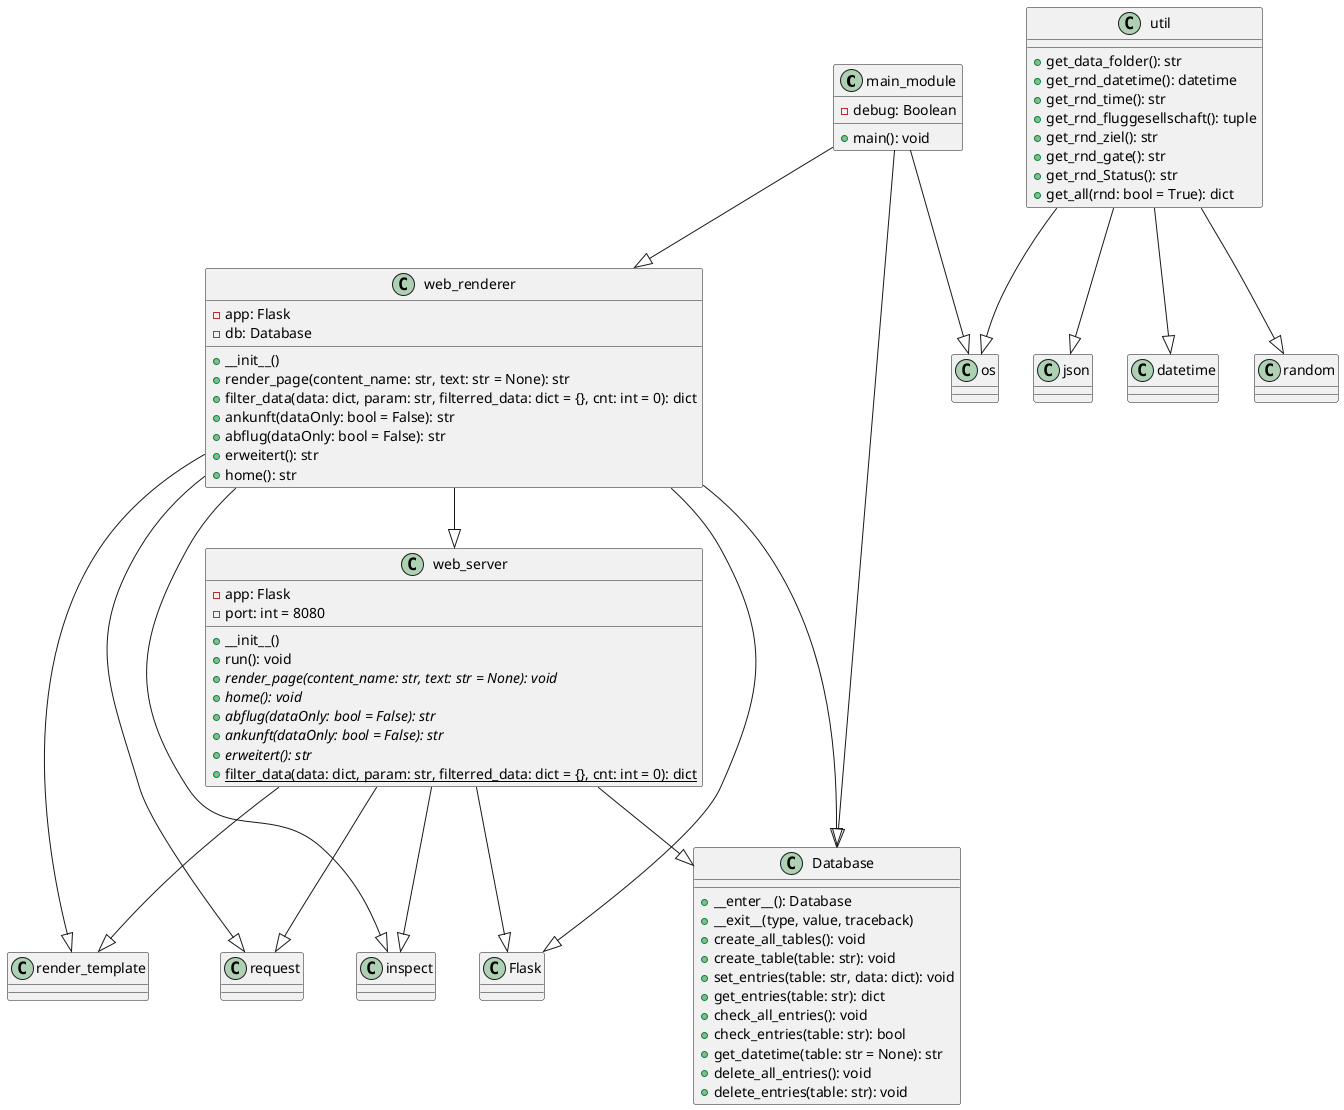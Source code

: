 @startuml

class main_module {
  - debug: Boolean

  + main(): void
}

main_module --|> web_renderer
main_module --|> Database
main_module --|> os

class web_server {
  - app: Flask
  - port: int = 8080

  + __init__()
  + run(): void
  {abstract} + render_page(content_name: str, text: str = None): void
  {abstract} + home(): void
  {abstract} + abflug(dataOnly: bool = False): str
  {abstract} + ankunft(dataOnly: bool = False): str
  {abstract} + erweitert(): str
  {static} + filter_data(data: dict, param: str, filterred_data: dict = {}, cnt: int = 0): dict
}

class util {
  + get_data_folder(): str
  + get_rnd_datetime(): datetime
  + get_rnd_time(): str
  + get_rnd_fluggesellschaft(): tuple
  + get_rnd_ziel(): str
  + get_rnd_gate(): str
  + get_rnd_Status(): str
  + get_all(rnd: bool = True): dict
}

class Database {
  + __enter__(): Database
  + __exit__(type, value, traceback)
  + create_all_tables(): void
  + create_table(table: str): void
  + set_entries(table: str, data: dict): void
  + get_entries(table: str): dict
  + check_all_entries(): void
  + check_entries(table: str): bool
  + get_datetime(table: str = None): str
  + delete_all_entries(): void
  + delete_entries(table: str): void
}

class os {
}

class json {
}

class datetime {
}

class random {
}

class Flask {
}

class render_template {
}

class request {
}

class inspect {
}

class web_renderer {
  - app: Flask
  - db: Database

  + __init__()
  + render_page(content_name: str, text: str = None): str
  + filter_data(data: dict, param: str, filterred_data: dict = {}, cnt: int = 0): dict
  + ankunft(dataOnly: bool = False): str
  + abflug(dataOnly: bool = False): str
  + erweitert(): str
  + home(): str
}

web_server --|> Database
web_server --|> Flask
web_server --|> render_template
web_server --|> request
web_server --|> inspect

util --|> os
util --|> json
util --|> datetime
util --|> random

web_renderer --|> web_server
web_renderer --|> Database
web_renderer --|> Flask
web_renderer --|> render_template
web_renderer --|> request
web_renderer --|> inspect

@enduml